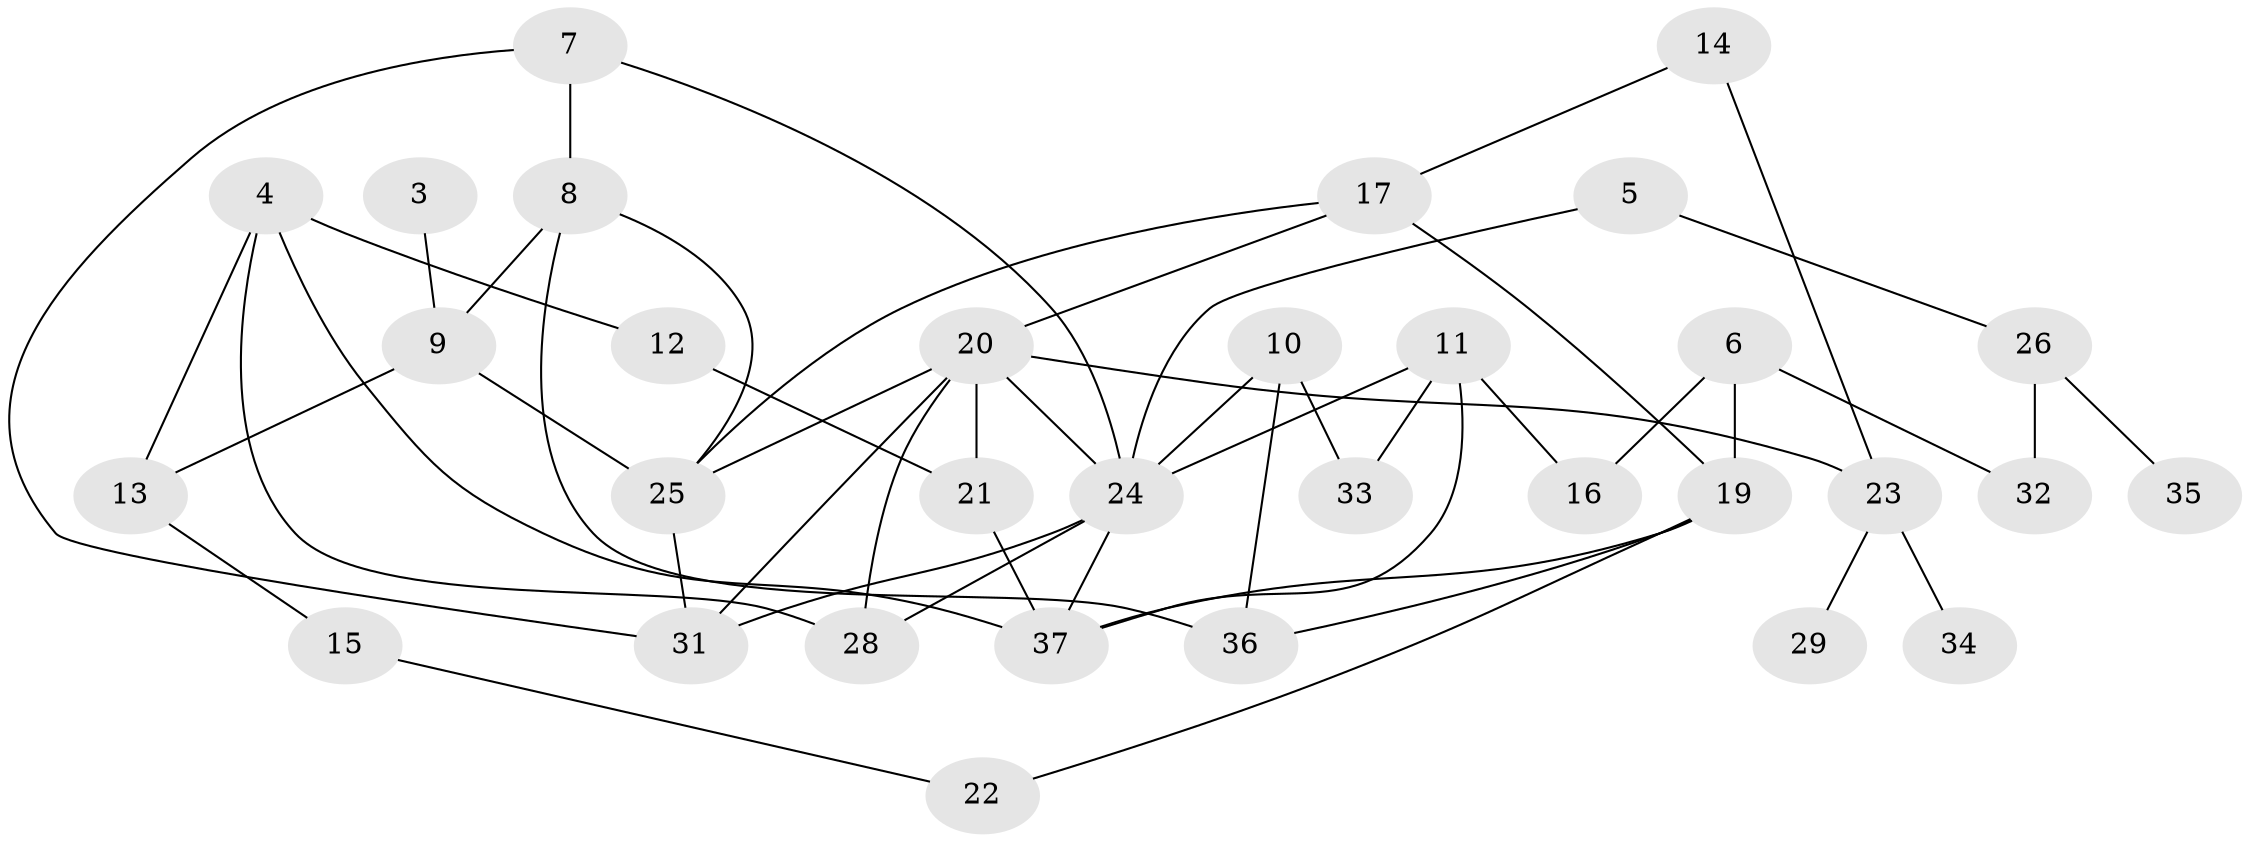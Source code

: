 // original degree distribution, {1: 0.1780821917808219, 4: 0.2054794520547945, 3: 0.2328767123287671, 2: 0.273972602739726, 6: 0.0273972602739726, 0: 0.0547945205479452, 5: 0.0273972602739726}
// Generated by graph-tools (version 1.1) at 2025/00/03/09/25 03:00:48]
// undirected, 32 vertices, 51 edges
graph export_dot {
graph [start="1"]
  node [color=gray90,style=filled];
  3;
  4;
  5;
  6;
  7;
  8;
  9;
  10;
  11;
  12;
  13;
  14;
  15;
  16;
  17;
  19;
  20;
  21;
  22;
  23;
  24;
  25;
  26;
  28;
  29;
  31;
  32;
  33;
  34;
  35;
  36;
  37;
  3 -- 9 [weight=1.0];
  4 -- 12 [weight=1.0];
  4 -- 13 [weight=1.0];
  4 -- 28 [weight=1.0];
  4 -- 37 [weight=1.0];
  5 -- 24 [weight=1.0];
  5 -- 26 [weight=1.0];
  6 -- 16 [weight=1.0];
  6 -- 19 [weight=1.0];
  6 -- 32 [weight=1.0];
  7 -- 8 [weight=1.0];
  7 -- 24 [weight=1.0];
  7 -- 31 [weight=1.0];
  8 -- 9 [weight=1.0];
  8 -- 25 [weight=1.0];
  8 -- 36 [weight=1.0];
  9 -- 13 [weight=1.0];
  9 -- 25 [weight=1.0];
  10 -- 24 [weight=1.0];
  10 -- 33 [weight=1.0];
  10 -- 36 [weight=1.0];
  11 -- 16 [weight=1.0];
  11 -- 24 [weight=1.0];
  11 -- 33 [weight=1.0];
  11 -- 37 [weight=1.0];
  12 -- 21 [weight=1.0];
  13 -- 15 [weight=1.0];
  14 -- 17 [weight=1.0];
  14 -- 23 [weight=1.0];
  15 -- 22 [weight=1.0];
  17 -- 19 [weight=1.0];
  17 -- 20 [weight=1.0];
  17 -- 25 [weight=1.0];
  19 -- 22 [weight=1.0];
  19 -- 36 [weight=1.0];
  19 -- 37 [weight=1.0];
  20 -- 21 [weight=2.0];
  20 -- 23 [weight=2.0];
  20 -- 24 [weight=1.0];
  20 -- 25 [weight=1.0];
  20 -- 28 [weight=3.0];
  20 -- 31 [weight=1.0];
  21 -- 37 [weight=2.0];
  23 -- 29 [weight=1.0];
  23 -- 34 [weight=1.0];
  24 -- 28 [weight=1.0];
  24 -- 31 [weight=1.0];
  24 -- 37 [weight=1.0];
  25 -- 31 [weight=1.0];
  26 -- 32 [weight=1.0];
  26 -- 35 [weight=1.0];
}
